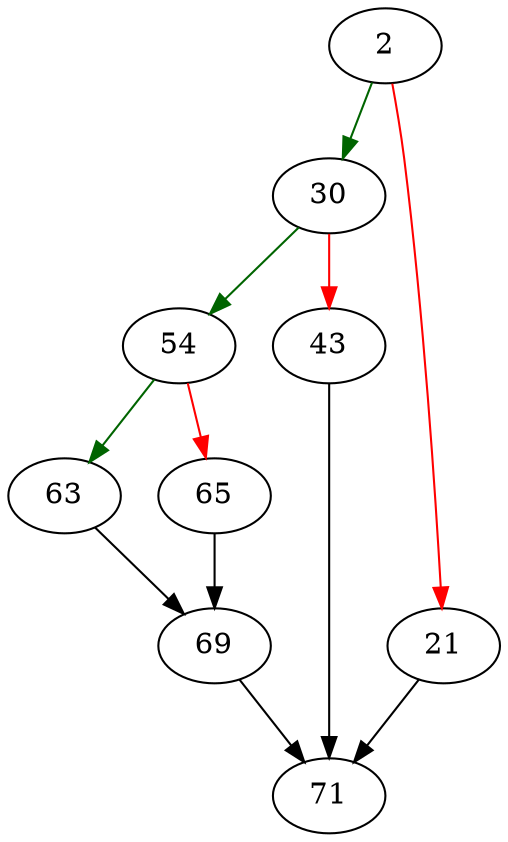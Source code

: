 strict digraph "sqlite3GetVarint32" {
	// Node definitions.
	2 [entry=true];
	30;
	21;
	71;
	54;
	43;
	63;
	65;
	69;

	// Edge definitions.
	2 -> 30 [
		color=darkgreen
		cond=true
	];
	2 -> 21 [
		color=red
		cond=false
	];
	30 -> 54 [
		color=darkgreen
		cond=true
	];
	30 -> 43 [
		color=red
		cond=false
	];
	21 -> 71;
	54 -> 63 [
		color=darkgreen
		cond=true
	];
	54 -> 65 [
		color=red
		cond=false
	];
	43 -> 71;
	63 -> 69;
	65 -> 69;
	69 -> 71;
}